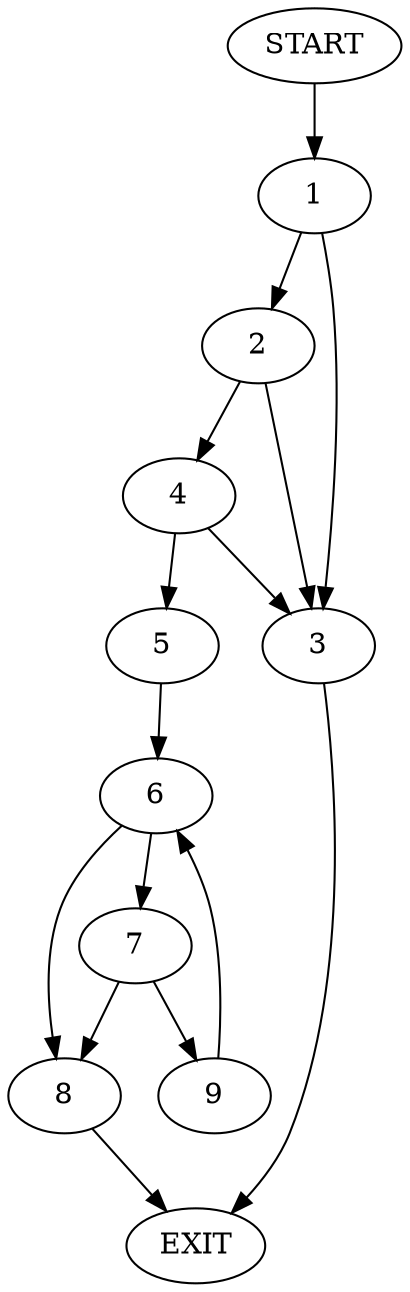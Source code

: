 digraph {
0 [label="START"]
10 [label="EXIT"]
0 -> 1
1 -> 2
1 -> 3
3 -> 10
2 -> 4
2 -> 3
4 -> 5
4 -> 3
5 -> 6
6 -> 7
6 -> 8
8 -> 10
7 -> 8
7 -> 9
9 -> 6
}
